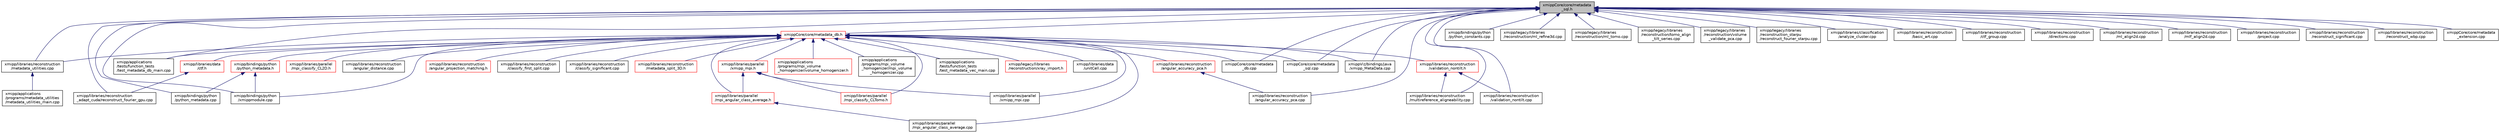 digraph "xmippCore/core/metadata_sql.h"
{
  edge [fontname="Helvetica",fontsize="10",labelfontname="Helvetica",labelfontsize="10"];
  node [fontname="Helvetica",fontsize="10",shape=record];
  Node19 [label="xmippCore/core/metadata\l_sql.h",height=0.2,width=0.4,color="black", fillcolor="grey75", style="filled", fontcolor="black"];
  Node19 -> Node20 [dir="back",color="midnightblue",fontsize="10",style="solid",fontname="Helvetica"];
  Node20 [label="xmipp/applications\l/tests/function_tests\l/test_metadata_db_main.cpp",height=0.2,width=0.4,color="black", fillcolor="white", style="filled",URL="$test__metadata__db__main_8cpp.html"];
  Node19 -> Node21 [dir="back",color="midnightblue",fontsize="10",style="solid",fontname="Helvetica"];
  Node21 [label="xmipp/bindings/python\l/python_constants.cpp",height=0.2,width=0.4,color="black", fillcolor="white", style="filled",URL="$python__constants_8cpp.html"];
  Node19 -> Node22 [dir="back",color="midnightblue",fontsize="10",style="solid",fontname="Helvetica"];
  Node22 [label="xmipp/bindings/python\l/python_metadata.cpp",height=0.2,width=0.4,color="black", fillcolor="white", style="filled",URL="$python__metadata_8cpp.html"];
  Node19 -> Node23 [dir="back",color="midnightblue",fontsize="10",style="solid",fontname="Helvetica"];
  Node23 [label="xmipp/bindings/python\l/xmippmodule.cpp",height=0.2,width=0.4,color="black", fillcolor="white", style="filled",URL="$xmippmodule_8cpp.html"];
  Node19 -> Node24 [dir="back",color="midnightblue",fontsize="10",style="solid",fontname="Helvetica"];
  Node24 [label="xmipp/legacy/libraries\l/reconstruction/ml_refine3d.cpp",height=0.2,width=0.4,color="black", fillcolor="white", style="filled",URL="$ml__refine3d_8cpp.html"];
  Node19 -> Node25 [dir="back",color="midnightblue",fontsize="10",style="solid",fontname="Helvetica"];
  Node25 [label="xmipp/legacy/libraries\l/reconstruction/ml_tomo.cpp",height=0.2,width=0.4,color="black", fillcolor="white", style="filled",URL="$ml__tomo_8cpp.html"];
  Node19 -> Node26 [dir="back",color="midnightblue",fontsize="10",style="solid",fontname="Helvetica"];
  Node26 [label="xmipp/legacy/libraries\l/reconstruction/tomo_align\l_tilt_series.cpp",height=0.2,width=0.4,color="black", fillcolor="white", style="filled",URL="$tomo__align__tilt__series_8cpp.html"];
  Node19 -> Node27 [dir="back",color="midnightblue",fontsize="10",style="solid",fontname="Helvetica"];
  Node27 [label="xmipp/legacy/libraries\l/reconstruction/volume\l_validate_pca.cpp",height=0.2,width=0.4,color="black", fillcolor="white", style="filled",URL="$volume__validate__pca_8cpp.html"];
  Node19 -> Node28 [dir="back",color="midnightblue",fontsize="10",style="solid",fontname="Helvetica"];
  Node28 [label="xmipp/legacy/libraries\l/reconstruction_starpu\l/reconstruct_fourier_starpu.cpp",height=0.2,width=0.4,color="black", fillcolor="white", style="filled",URL="$reconstruct__fourier__starpu_8cpp.html"];
  Node19 -> Node29 [dir="back",color="midnightblue",fontsize="10",style="solid",fontname="Helvetica"];
  Node29 [label="xmipp/libraries/classification\l/analyze_cluster.cpp",height=0.2,width=0.4,color="black", fillcolor="white", style="filled",URL="$analyze__cluster_8cpp.html"];
  Node19 -> Node30 [dir="back",color="midnightblue",fontsize="10",style="solid",fontname="Helvetica"];
  Node30 [label="xmipp/libraries/reconstruction\l/angular_accuracy_pca.cpp",height=0.2,width=0.4,color="black", fillcolor="white", style="filled",URL="$angular__accuracy__pca_8cpp.html"];
  Node19 -> Node31 [dir="back",color="midnightblue",fontsize="10",style="solid",fontname="Helvetica"];
  Node31 [label="xmipp/libraries/reconstruction\l/basic_art.cpp",height=0.2,width=0.4,color="black", fillcolor="white", style="filled",URL="$basic__art_8cpp.html"];
  Node19 -> Node32 [dir="back",color="midnightblue",fontsize="10",style="solid",fontname="Helvetica"];
  Node32 [label="xmipp/libraries/reconstruction\l/ctf_group.cpp",height=0.2,width=0.4,color="black", fillcolor="white", style="filled",URL="$ctf__group_8cpp.html"];
  Node19 -> Node33 [dir="back",color="midnightblue",fontsize="10",style="solid",fontname="Helvetica"];
  Node33 [label="xmipp/libraries/reconstruction\l/directions.cpp",height=0.2,width=0.4,color="black", fillcolor="white", style="filled",URL="$directions_8cpp.html"];
  Node19 -> Node34 [dir="back",color="midnightblue",fontsize="10",style="solid",fontname="Helvetica"];
  Node34 [label="xmipp/libraries/reconstruction\l/metadata_utilities.cpp",height=0.2,width=0.4,color="black", fillcolor="white", style="filled",URL="$metadata__utilities_8cpp.html"];
  Node34 -> Node35 [dir="back",color="midnightblue",fontsize="10",style="solid",fontname="Helvetica"];
  Node35 [label="xmipp/applications\l/programs/metadata_utilities\l/metadata_utilities_main.cpp",height=0.2,width=0.4,color="black", fillcolor="white", style="filled",URL="$metadata__utilities__main_8cpp.html"];
  Node19 -> Node36 [dir="back",color="midnightblue",fontsize="10",style="solid",fontname="Helvetica"];
  Node36 [label="xmipp/libraries/reconstruction\l/ml_align2d.cpp",height=0.2,width=0.4,color="black", fillcolor="white", style="filled",URL="$ml__align2d_8cpp.html"];
  Node19 -> Node37 [dir="back",color="midnightblue",fontsize="10",style="solid",fontname="Helvetica"];
  Node37 [label="xmipp/libraries/reconstruction\l/mlf_align2d.cpp",height=0.2,width=0.4,color="black", fillcolor="white", style="filled",URL="$mlf__align2d_8cpp.html"];
  Node19 -> Node38 [dir="back",color="midnightblue",fontsize="10",style="solid",fontname="Helvetica"];
  Node38 [label="xmipp/libraries/reconstruction\l/multireference_aligneability.cpp",height=0.2,width=0.4,color="black", fillcolor="white", style="filled",URL="$multireference__aligneability_8cpp.html"];
  Node19 -> Node39 [dir="back",color="midnightblue",fontsize="10",style="solid",fontname="Helvetica"];
  Node39 [label="xmipp/libraries/reconstruction\l/project.cpp",height=0.2,width=0.4,color="black", fillcolor="white", style="filled",URL="$project_8cpp.html"];
  Node19 -> Node40 [dir="back",color="midnightblue",fontsize="10",style="solid",fontname="Helvetica"];
  Node40 [label="xmipp/libraries/reconstruction\l/reconstruct_significant.cpp",height=0.2,width=0.4,color="black", fillcolor="white", style="filled",URL="$reconstruct__significant_8cpp.html"];
  Node19 -> Node41 [dir="back",color="midnightblue",fontsize="10",style="solid",fontname="Helvetica"];
  Node41 [label="xmipp/libraries/reconstruction\l/reconstruct_wbp.cpp",height=0.2,width=0.4,color="black", fillcolor="white", style="filled",URL="$reconstruct__wbp_8cpp.html"];
  Node19 -> Node42 [dir="back",color="midnightblue",fontsize="10",style="solid",fontname="Helvetica"];
  Node42 [label="xmipp/libraries/reconstruction\l/validation_nontilt.cpp",height=0.2,width=0.4,color="black", fillcolor="white", style="filled",URL="$validation__nontilt_8cpp.html"];
  Node19 -> Node43 [dir="back",color="midnightblue",fontsize="10",style="solid",fontname="Helvetica"];
  Node43 [label="xmipp/libraries/reconstruction\l_adapt_cuda/reconstruct_fourier_gpu.cpp",height=0.2,width=0.4,color="black", fillcolor="white", style="filled",URL="$reconstruct__fourier__gpu_8cpp.html"];
  Node19 -> Node44 [dir="back",color="midnightblue",fontsize="10",style="solid",fontname="Helvetica"];
  Node44 [label="xmippCore/core/metadata_db.h",height=0.2,width=0.4,color="red", fillcolor="white", style="filled",URL="$metadata__db_8h.html"];
  Node44 -> Node45 [dir="back",color="midnightblue",fontsize="10",style="solid",fontname="Helvetica"];
  Node45 [label="xmipp/applications\l/programs/mpi_volume\l_homogenizer/volume_homogenizer.h",height=0.2,width=0.4,color="red", fillcolor="white", style="filled",URL="$volume__homogenizer_8h.html"];
  Node44 -> Node47 [dir="back",color="midnightblue",fontsize="10",style="solid",fontname="Helvetica"];
  Node47 [label="xmipp/applications\l/programs/mpi_volume\l_homogenizer/mpi_volume\l_homogenizer.cpp",height=0.2,width=0.4,color="black", fillcolor="white", style="filled",URL="$mpi__volume__homogenizer_8cpp.html"];
  Node44 -> Node20 [dir="back",color="midnightblue",fontsize="10",style="solid",fontname="Helvetica"];
  Node44 -> Node50 [dir="back",color="midnightblue",fontsize="10",style="solid",fontname="Helvetica"];
  Node50 [label="xmipp/applications\l/tests/function_tests\l/test_metadata_vec_main.cpp",height=0.2,width=0.4,color="black", fillcolor="white", style="filled",URL="$test__metadata__vec__main_8cpp.html"];
  Node44 -> Node51 [dir="back",color="midnightblue",fontsize="10",style="solid",fontname="Helvetica"];
  Node51 [label="xmipp/bindings/python\l/python_metadata.h",height=0.2,width=0.4,color="red", fillcolor="white", style="filled",URL="$python__metadata_8h.html"];
  Node51 -> Node22 [dir="back",color="midnightblue",fontsize="10",style="solid",fontname="Helvetica"];
  Node51 -> Node23 [dir="back",color="midnightblue",fontsize="10",style="solid",fontname="Helvetica"];
  Node44 -> Node23 [dir="back",color="midnightblue",fontsize="10",style="solid",fontname="Helvetica"];
  Node44 -> Node56 [dir="back",color="midnightblue",fontsize="10",style="solid",fontname="Helvetica"];
  Node56 [label="xmipp/legacy/libraries\l/reconstruction/xray_import.h",height=0.2,width=0.4,color="red", fillcolor="white", style="filled",URL="$xray__import_8h.html"];
  Node44 -> Node59 [dir="back",color="midnightblue",fontsize="10",style="solid",fontname="Helvetica"];
  Node59 [label="xmipp/libraries/data\l/ctf.h",height=0.2,width=0.4,color="red", fillcolor="white", style="filled",URL="$ctf_8h.html"];
  Node59 -> Node43 [dir="back",color="midnightblue",fontsize="10",style="solid",fontname="Helvetica"];
  Node44 -> Node261 [dir="back",color="midnightblue",fontsize="10",style="solid",fontname="Helvetica"];
  Node261 [label="xmipp/libraries/data\l/unitCell.cpp",height=0.2,width=0.4,color="black", fillcolor="white", style="filled",URL="$unitCell_8cpp.html"];
  Node44 -> Node262 [dir="back",color="midnightblue",fontsize="10",style="solid",fontname="Helvetica"];
  Node262 [label="xmipp/libraries/parallel\l/mpi_angular_class_average.h",height=0.2,width=0.4,color="red", fillcolor="white", style="filled",URL="$mpi__angular__class__average_8h.html"];
  Node262 -> Node264 [dir="back",color="midnightblue",fontsize="10",style="solid",fontname="Helvetica"];
  Node264 [label="xmipp/libraries/parallel\l/mpi_angular_class_average.cpp",height=0.2,width=0.4,color="black", fillcolor="white", style="filled",URL="$mpi__angular__class__average_8cpp.html"];
  Node44 -> Node264 [dir="back",color="midnightblue",fontsize="10",style="solid",fontname="Helvetica"];
  Node44 -> Node265 [dir="back",color="midnightblue",fontsize="10",style="solid",fontname="Helvetica"];
  Node265 [label="xmipp/libraries/parallel\l/mpi_classify_CL2D.h",height=0.2,width=0.4,color="red", fillcolor="white", style="filled",URL="$mpi__classify__CL2D_8h.html"];
  Node44 -> Node268 [dir="back",color="midnightblue",fontsize="10",style="solid",fontname="Helvetica"];
  Node268 [label="xmipp/libraries/parallel\l/xmipp_mpi.h",height=0.2,width=0.4,color="red", fillcolor="white", style="filled",URL="$xmipp__mpi_8h.html"];
  Node268 -> Node262 [dir="back",color="midnightblue",fontsize="10",style="solid",fontname="Helvetica"];
  Node268 -> Node298 [dir="back",color="midnightblue",fontsize="10",style="solid",fontname="Helvetica"];
  Node298 [label="xmipp/libraries/parallel\l/mpi_classify_CLTomo.h",height=0.2,width=0.4,color="red", fillcolor="white", style="filled",URL="$mpi__classify__CLTomo_8h.html"];
  Node268 -> Node337 [dir="back",color="midnightblue",fontsize="10",style="solid",fontname="Helvetica"];
  Node337 [label="xmipp/libraries/parallel\l/xmipp_mpi.cpp",height=0.2,width=0.4,color="black", fillcolor="white", style="filled",URL="$xmipp__mpi_8cpp.html"];
  Node44 -> Node298 [dir="back",color="midnightblue",fontsize="10",style="solid",fontname="Helvetica"];
  Node44 -> Node337 [dir="back",color="midnightblue",fontsize="10",style="solid",fontname="Helvetica"];
  Node44 -> Node341 [dir="back",color="midnightblue",fontsize="10",style="solid",fontname="Helvetica"];
  Node341 [label="xmipp/libraries/reconstruction\l/angular_accuracy_pca.h",height=0.2,width=0.4,color="red", fillcolor="white", style="filled",URL="$angular__accuracy__pca_8h.html"];
  Node341 -> Node30 [dir="back",color="midnightblue",fontsize="10",style="solid",fontname="Helvetica"];
  Node44 -> Node343 [dir="back",color="midnightblue",fontsize="10",style="solid",fontname="Helvetica"];
  Node343 [label="xmipp/libraries/reconstruction\l/angular_distance.cpp",height=0.2,width=0.4,color="black", fillcolor="white", style="filled",URL="$angular__distance_8cpp.html"];
  Node44 -> Node344 [dir="back",color="midnightblue",fontsize="10",style="solid",fontname="Helvetica"];
  Node344 [label="xmipp/libraries/reconstruction\l/angular_projection_matching.h",height=0.2,width=0.4,color="red", fillcolor="white", style="filled",URL="$angular__projection__matching_8h.html"];
  Node44 -> Node346 [dir="back",color="midnightblue",fontsize="10",style="solid",fontname="Helvetica"];
  Node346 [label="xmipp/libraries/reconstruction\l/classify_first_split.cpp",height=0.2,width=0.4,color="black", fillcolor="white", style="filled",URL="$classify__first__split_8cpp.html"];
  Node44 -> Node347 [dir="back",color="midnightblue",fontsize="10",style="solid",fontname="Helvetica"];
  Node347 [label="xmipp/libraries/reconstruction\l/classify_significant.cpp",height=0.2,width=0.4,color="black", fillcolor="white", style="filled",URL="$classify__significant_8cpp.html"];
  Node44 -> Node348 [dir="back",color="midnightblue",fontsize="10",style="solid",fontname="Helvetica"];
  Node348 [label="xmipp/libraries/reconstruction\l/metadata_split_3D.h",height=0.2,width=0.4,color="red", fillcolor="white", style="filled",URL="$metadata__split__3D_8h.html"];
  Node44 -> Node34 [dir="back",color="midnightblue",fontsize="10",style="solid",fontname="Helvetica"];
  Node44 -> Node351 [dir="back",color="midnightblue",fontsize="10",style="solid",fontname="Helvetica"];
  Node351 [label="xmipp/libraries/reconstruction\l/validation_nontilt.h",height=0.2,width=0.4,color="red", fillcolor="white", style="filled",URL="$validation__nontilt_8h.html"];
  Node351 -> Node38 [dir="back",color="midnightblue",fontsize="10",style="solid",fontname="Helvetica"];
  Node351 -> Node42 [dir="back",color="midnightblue",fontsize="10",style="solid",fontname="Helvetica"];
  Node44 -> Node409 [dir="back",color="midnightblue",fontsize="10",style="solid",fontname="Helvetica"];
  Node409 [label="xmippCore/core/metadata\l_db.cpp",height=0.2,width=0.4,color="black", fillcolor="white", style="filled",URL="$metadata__db_8cpp.html"];
  Node44 -> Node410 [dir="back",color="midnightblue",fontsize="10",style="solid",fontname="Helvetica"];
  Node410 [label="xmippCore/core/metadata\l_sql.cpp",height=0.2,width=0.4,color="black", fillcolor="white", style="filled",URL="$metadata__sql_8cpp.html"];
  Node44 -> Node256 [dir="back",color="midnightblue",fontsize="10",style="solid",fontname="Helvetica"];
  Node256 [label="xmippViz/bindings/java\l/xmipp_MetaData.cpp",height=0.2,width=0.4,color="black", fillcolor="white", style="filled",URL="$bindings_2java_2xmipp__MetaData_8cpp.html"];
  Node19 -> Node409 [dir="back",color="midnightblue",fontsize="10",style="solid",fontname="Helvetica"];
  Node19 -> Node406 [dir="back",color="midnightblue",fontsize="10",style="solid",fontname="Helvetica"];
  Node406 [label="xmippCore/core/metadata\l_extension.cpp",height=0.2,width=0.4,color="black", fillcolor="white", style="filled",URL="$metadata__extension_8cpp.html"];
  Node19 -> Node410 [dir="back",color="midnightblue",fontsize="10",style="solid",fontname="Helvetica"];
  Node19 -> Node256 [dir="back",color="midnightblue",fontsize="10",style="solid",fontname="Helvetica"];
}
